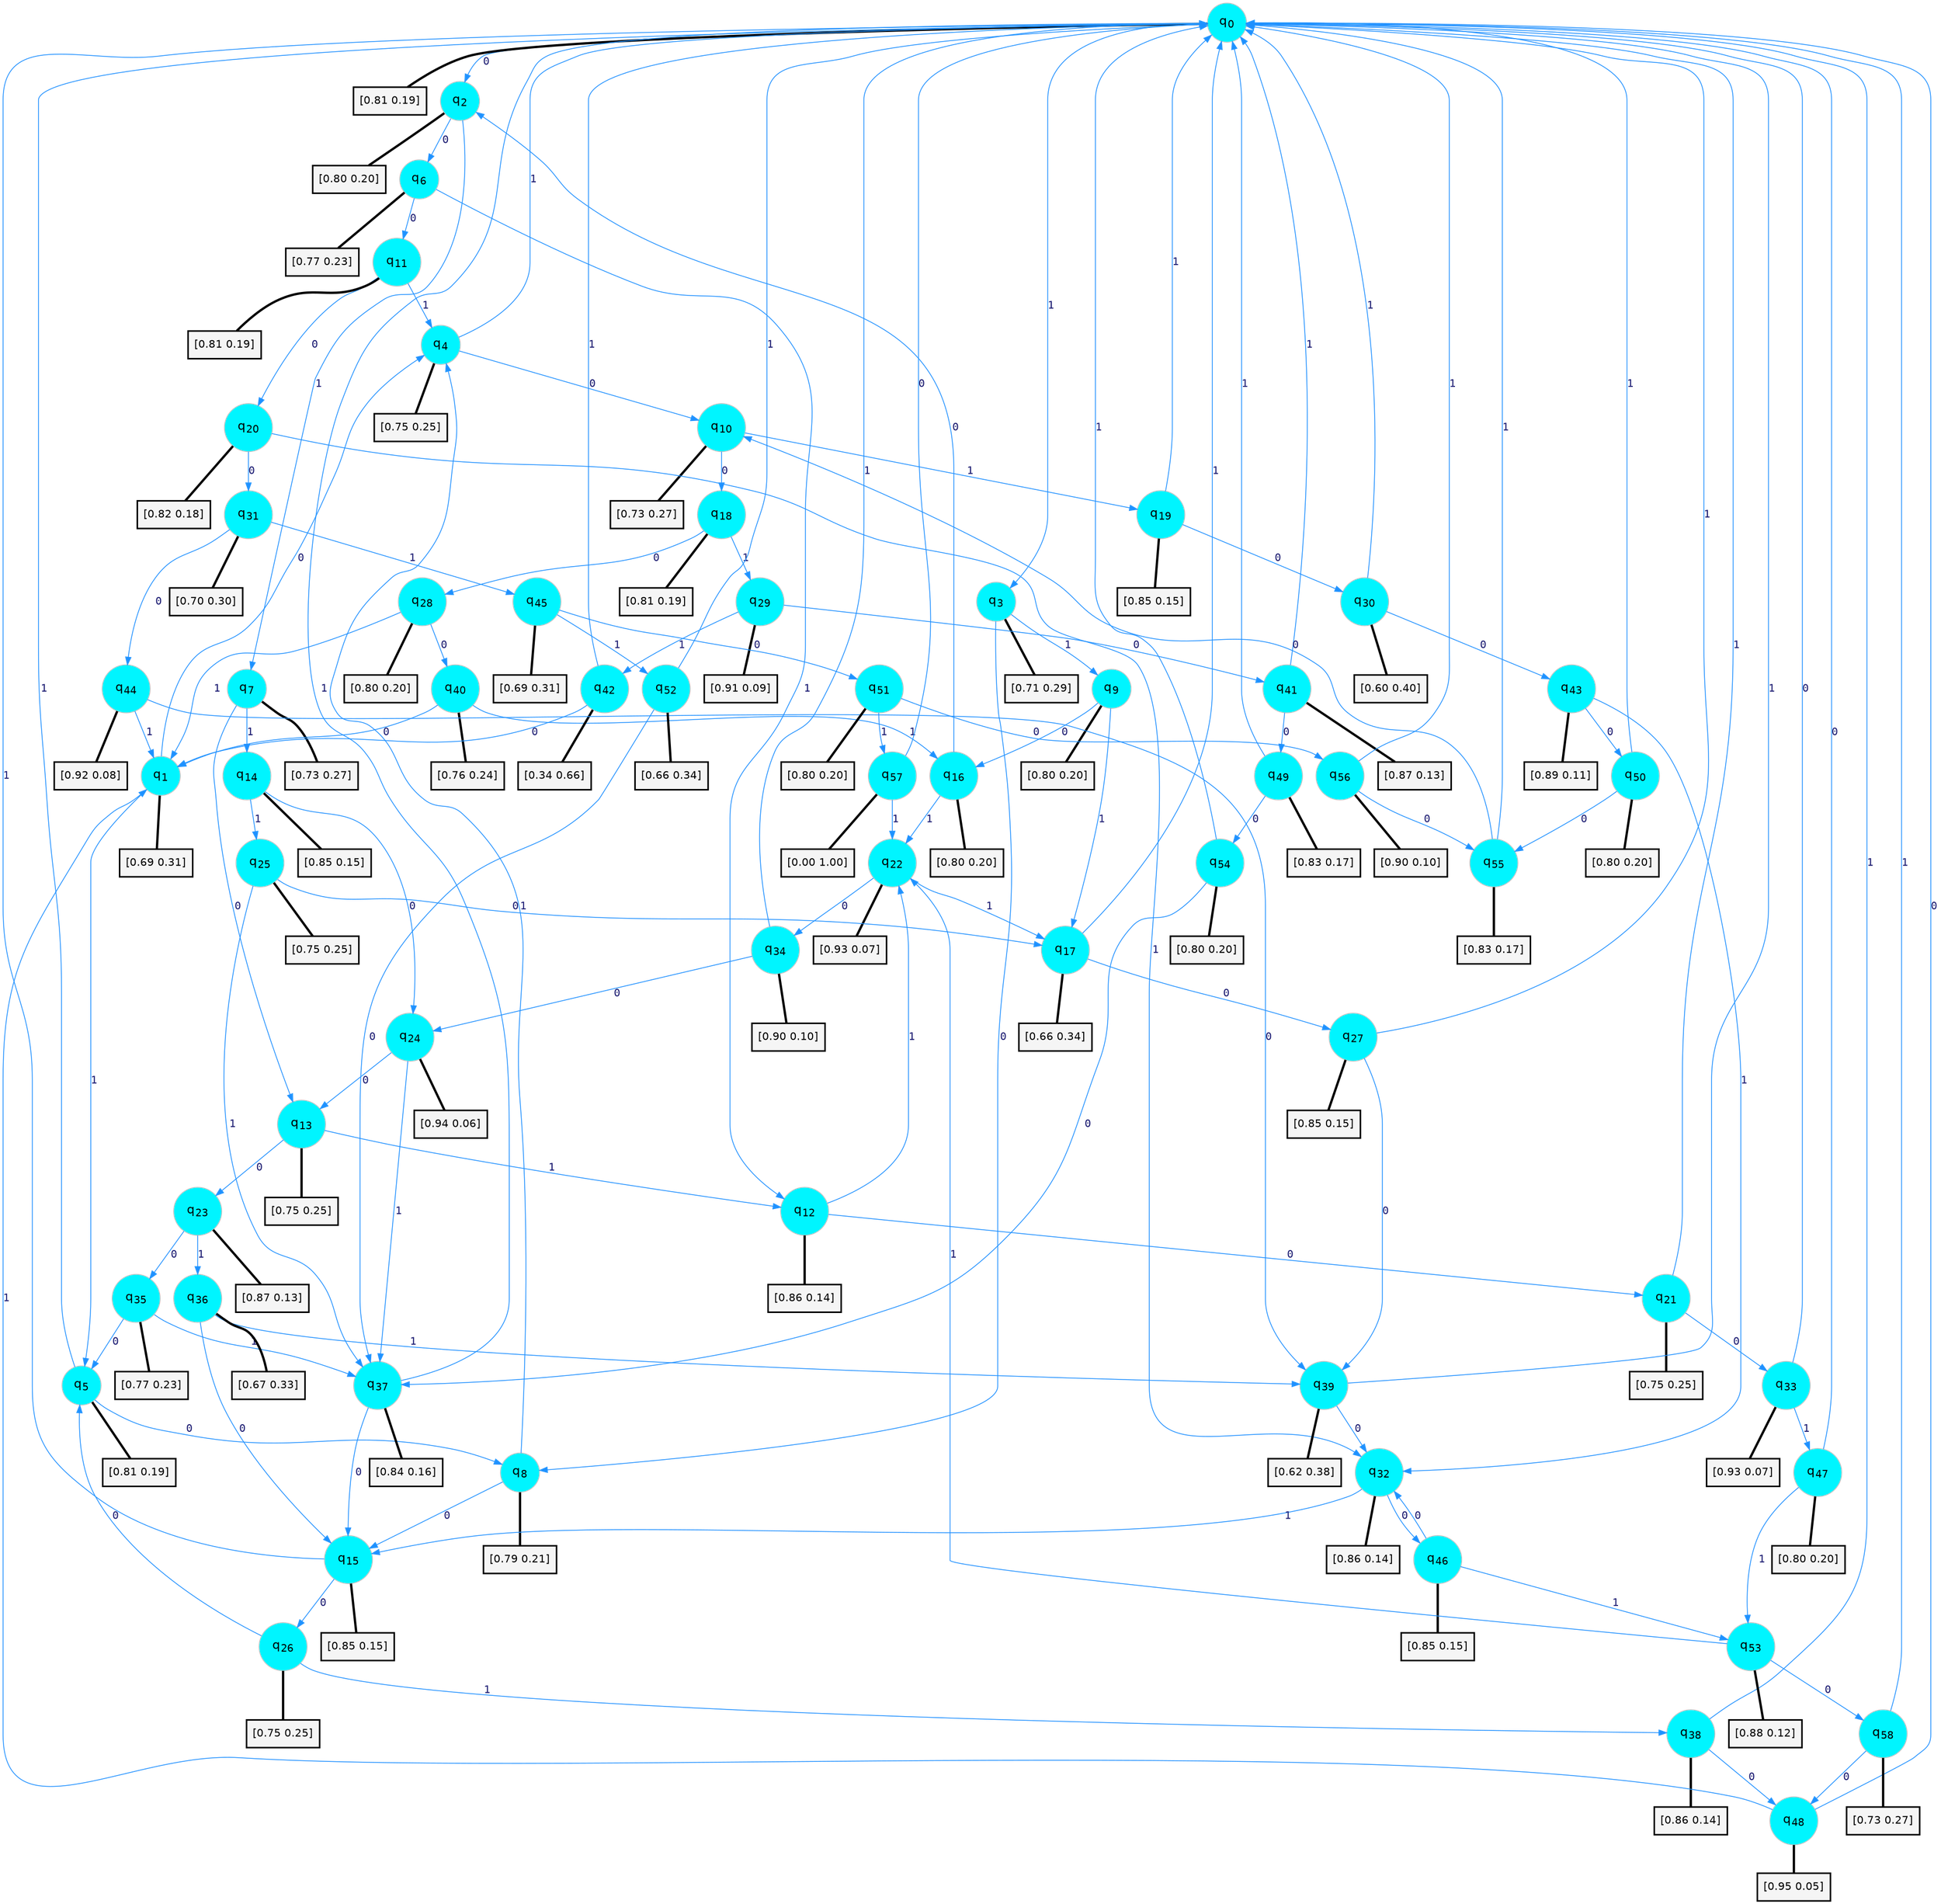 digraph G {
graph [
bgcolor=transparent, dpi=300, rankdir=TD, size="40,25"];
node [
color=gray, fillcolor=turquoise1, fontcolor=black, fontname=Helvetica, fontsize=16, fontweight=bold, shape=circle, style=filled];
edge [
arrowsize=1, color=dodgerblue1, fontcolor=midnightblue, fontname=courier, fontweight=bold, penwidth=1, style=solid, weight=20];
0[label=<q<SUB>0</SUB>>];
1[label=<q<SUB>1</SUB>>];
2[label=<q<SUB>2</SUB>>];
3[label=<q<SUB>3</SUB>>];
4[label=<q<SUB>4</SUB>>];
5[label=<q<SUB>5</SUB>>];
6[label=<q<SUB>6</SUB>>];
7[label=<q<SUB>7</SUB>>];
8[label=<q<SUB>8</SUB>>];
9[label=<q<SUB>9</SUB>>];
10[label=<q<SUB>10</SUB>>];
11[label=<q<SUB>11</SUB>>];
12[label=<q<SUB>12</SUB>>];
13[label=<q<SUB>13</SUB>>];
14[label=<q<SUB>14</SUB>>];
15[label=<q<SUB>15</SUB>>];
16[label=<q<SUB>16</SUB>>];
17[label=<q<SUB>17</SUB>>];
18[label=<q<SUB>18</SUB>>];
19[label=<q<SUB>19</SUB>>];
20[label=<q<SUB>20</SUB>>];
21[label=<q<SUB>21</SUB>>];
22[label=<q<SUB>22</SUB>>];
23[label=<q<SUB>23</SUB>>];
24[label=<q<SUB>24</SUB>>];
25[label=<q<SUB>25</SUB>>];
26[label=<q<SUB>26</SUB>>];
27[label=<q<SUB>27</SUB>>];
28[label=<q<SUB>28</SUB>>];
29[label=<q<SUB>29</SUB>>];
30[label=<q<SUB>30</SUB>>];
31[label=<q<SUB>31</SUB>>];
32[label=<q<SUB>32</SUB>>];
33[label=<q<SUB>33</SUB>>];
34[label=<q<SUB>34</SUB>>];
35[label=<q<SUB>35</SUB>>];
36[label=<q<SUB>36</SUB>>];
37[label=<q<SUB>37</SUB>>];
38[label=<q<SUB>38</SUB>>];
39[label=<q<SUB>39</SUB>>];
40[label=<q<SUB>40</SUB>>];
41[label=<q<SUB>41</SUB>>];
42[label=<q<SUB>42</SUB>>];
43[label=<q<SUB>43</SUB>>];
44[label=<q<SUB>44</SUB>>];
45[label=<q<SUB>45</SUB>>];
46[label=<q<SUB>46</SUB>>];
47[label=<q<SUB>47</SUB>>];
48[label=<q<SUB>48</SUB>>];
49[label=<q<SUB>49</SUB>>];
50[label=<q<SUB>50</SUB>>];
51[label=<q<SUB>51</SUB>>];
52[label=<q<SUB>52</SUB>>];
53[label=<q<SUB>53</SUB>>];
54[label=<q<SUB>54</SUB>>];
55[label=<q<SUB>55</SUB>>];
56[label=<q<SUB>56</SUB>>];
57[label=<q<SUB>57</SUB>>];
58[label=<q<SUB>58</SUB>>];
59[label="[0.81 0.19]", shape=box,fontcolor=black, fontname=Helvetica, fontsize=14, penwidth=2, fillcolor=whitesmoke,color=black];
60[label="[0.69 0.31]", shape=box,fontcolor=black, fontname=Helvetica, fontsize=14, penwidth=2, fillcolor=whitesmoke,color=black];
61[label="[0.80 0.20]", shape=box,fontcolor=black, fontname=Helvetica, fontsize=14, penwidth=2, fillcolor=whitesmoke,color=black];
62[label="[0.71 0.29]", shape=box,fontcolor=black, fontname=Helvetica, fontsize=14, penwidth=2, fillcolor=whitesmoke,color=black];
63[label="[0.75 0.25]", shape=box,fontcolor=black, fontname=Helvetica, fontsize=14, penwidth=2, fillcolor=whitesmoke,color=black];
64[label="[0.81 0.19]", shape=box,fontcolor=black, fontname=Helvetica, fontsize=14, penwidth=2, fillcolor=whitesmoke,color=black];
65[label="[0.77 0.23]", shape=box,fontcolor=black, fontname=Helvetica, fontsize=14, penwidth=2, fillcolor=whitesmoke,color=black];
66[label="[0.73 0.27]", shape=box,fontcolor=black, fontname=Helvetica, fontsize=14, penwidth=2, fillcolor=whitesmoke,color=black];
67[label="[0.79 0.21]", shape=box,fontcolor=black, fontname=Helvetica, fontsize=14, penwidth=2, fillcolor=whitesmoke,color=black];
68[label="[0.80 0.20]", shape=box,fontcolor=black, fontname=Helvetica, fontsize=14, penwidth=2, fillcolor=whitesmoke,color=black];
69[label="[0.73 0.27]", shape=box,fontcolor=black, fontname=Helvetica, fontsize=14, penwidth=2, fillcolor=whitesmoke,color=black];
70[label="[0.81 0.19]", shape=box,fontcolor=black, fontname=Helvetica, fontsize=14, penwidth=2, fillcolor=whitesmoke,color=black];
71[label="[0.86 0.14]", shape=box,fontcolor=black, fontname=Helvetica, fontsize=14, penwidth=2, fillcolor=whitesmoke,color=black];
72[label="[0.75 0.25]", shape=box,fontcolor=black, fontname=Helvetica, fontsize=14, penwidth=2, fillcolor=whitesmoke,color=black];
73[label="[0.85 0.15]", shape=box,fontcolor=black, fontname=Helvetica, fontsize=14, penwidth=2, fillcolor=whitesmoke,color=black];
74[label="[0.85 0.15]", shape=box,fontcolor=black, fontname=Helvetica, fontsize=14, penwidth=2, fillcolor=whitesmoke,color=black];
75[label="[0.80 0.20]", shape=box,fontcolor=black, fontname=Helvetica, fontsize=14, penwidth=2, fillcolor=whitesmoke,color=black];
76[label="[0.66 0.34]", shape=box,fontcolor=black, fontname=Helvetica, fontsize=14, penwidth=2, fillcolor=whitesmoke,color=black];
77[label="[0.81 0.19]", shape=box,fontcolor=black, fontname=Helvetica, fontsize=14, penwidth=2, fillcolor=whitesmoke,color=black];
78[label="[0.85 0.15]", shape=box,fontcolor=black, fontname=Helvetica, fontsize=14, penwidth=2, fillcolor=whitesmoke,color=black];
79[label="[0.82 0.18]", shape=box,fontcolor=black, fontname=Helvetica, fontsize=14, penwidth=2, fillcolor=whitesmoke,color=black];
80[label="[0.75 0.25]", shape=box,fontcolor=black, fontname=Helvetica, fontsize=14, penwidth=2, fillcolor=whitesmoke,color=black];
81[label="[0.93 0.07]", shape=box,fontcolor=black, fontname=Helvetica, fontsize=14, penwidth=2, fillcolor=whitesmoke,color=black];
82[label="[0.87 0.13]", shape=box,fontcolor=black, fontname=Helvetica, fontsize=14, penwidth=2, fillcolor=whitesmoke,color=black];
83[label="[0.94 0.06]", shape=box,fontcolor=black, fontname=Helvetica, fontsize=14, penwidth=2, fillcolor=whitesmoke,color=black];
84[label="[0.75 0.25]", shape=box,fontcolor=black, fontname=Helvetica, fontsize=14, penwidth=2, fillcolor=whitesmoke,color=black];
85[label="[0.75 0.25]", shape=box,fontcolor=black, fontname=Helvetica, fontsize=14, penwidth=2, fillcolor=whitesmoke,color=black];
86[label="[0.85 0.15]", shape=box,fontcolor=black, fontname=Helvetica, fontsize=14, penwidth=2, fillcolor=whitesmoke,color=black];
87[label="[0.80 0.20]", shape=box,fontcolor=black, fontname=Helvetica, fontsize=14, penwidth=2, fillcolor=whitesmoke,color=black];
88[label="[0.91 0.09]", shape=box,fontcolor=black, fontname=Helvetica, fontsize=14, penwidth=2, fillcolor=whitesmoke,color=black];
89[label="[0.60 0.40]", shape=box,fontcolor=black, fontname=Helvetica, fontsize=14, penwidth=2, fillcolor=whitesmoke,color=black];
90[label="[0.70 0.30]", shape=box,fontcolor=black, fontname=Helvetica, fontsize=14, penwidth=2, fillcolor=whitesmoke,color=black];
91[label="[0.86 0.14]", shape=box,fontcolor=black, fontname=Helvetica, fontsize=14, penwidth=2, fillcolor=whitesmoke,color=black];
92[label="[0.93 0.07]", shape=box,fontcolor=black, fontname=Helvetica, fontsize=14, penwidth=2, fillcolor=whitesmoke,color=black];
93[label="[0.90 0.10]", shape=box,fontcolor=black, fontname=Helvetica, fontsize=14, penwidth=2, fillcolor=whitesmoke,color=black];
94[label="[0.77 0.23]", shape=box,fontcolor=black, fontname=Helvetica, fontsize=14, penwidth=2, fillcolor=whitesmoke,color=black];
95[label="[0.67 0.33]", shape=box,fontcolor=black, fontname=Helvetica, fontsize=14, penwidth=2, fillcolor=whitesmoke,color=black];
96[label="[0.84 0.16]", shape=box,fontcolor=black, fontname=Helvetica, fontsize=14, penwidth=2, fillcolor=whitesmoke,color=black];
97[label="[0.86 0.14]", shape=box,fontcolor=black, fontname=Helvetica, fontsize=14, penwidth=2, fillcolor=whitesmoke,color=black];
98[label="[0.62 0.38]", shape=box,fontcolor=black, fontname=Helvetica, fontsize=14, penwidth=2, fillcolor=whitesmoke,color=black];
99[label="[0.76 0.24]", shape=box,fontcolor=black, fontname=Helvetica, fontsize=14, penwidth=2, fillcolor=whitesmoke,color=black];
100[label="[0.87 0.13]", shape=box,fontcolor=black, fontname=Helvetica, fontsize=14, penwidth=2, fillcolor=whitesmoke,color=black];
101[label="[0.34 0.66]", shape=box,fontcolor=black, fontname=Helvetica, fontsize=14, penwidth=2, fillcolor=whitesmoke,color=black];
102[label="[0.89 0.11]", shape=box,fontcolor=black, fontname=Helvetica, fontsize=14, penwidth=2, fillcolor=whitesmoke,color=black];
103[label="[0.92 0.08]", shape=box,fontcolor=black, fontname=Helvetica, fontsize=14, penwidth=2, fillcolor=whitesmoke,color=black];
104[label="[0.69 0.31]", shape=box,fontcolor=black, fontname=Helvetica, fontsize=14, penwidth=2, fillcolor=whitesmoke,color=black];
105[label="[0.85 0.15]", shape=box,fontcolor=black, fontname=Helvetica, fontsize=14, penwidth=2, fillcolor=whitesmoke,color=black];
106[label="[0.80 0.20]", shape=box,fontcolor=black, fontname=Helvetica, fontsize=14, penwidth=2, fillcolor=whitesmoke,color=black];
107[label="[0.95 0.05]", shape=box,fontcolor=black, fontname=Helvetica, fontsize=14, penwidth=2, fillcolor=whitesmoke,color=black];
108[label="[0.83 0.17]", shape=box,fontcolor=black, fontname=Helvetica, fontsize=14, penwidth=2, fillcolor=whitesmoke,color=black];
109[label="[0.80 0.20]", shape=box,fontcolor=black, fontname=Helvetica, fontsize=14, penwidth=2, fillcolor=whitesmoke,color=black];
110[label="[0.80 0.20]", shape=box,fontcolor=black, fontname=Helvetica, fontsize=14, penwidth=2, fillcolor=whitesmoke,color=black];
111[label="[0.66 0.34]", shape=box,fontcolor=black, fontname=Helvetica, fontsize=14, penwidth=2, fillcolor=whitesmoke,color=black];
112[label="[0.88 0.12]", shape=box,fontcolor=black, fontname=Helvetica, fontsize=14, penwidth=2, fillcolor=whitesmoke,color=black];
113[label="[0.80 0.20]", shape=box,fontcolor=black, fontname=Helvetica, fontsize=14, penwidth=2, fillcolor=whitesmoke,color=black];
114[label="[0.83 0.17]", shape=box,fontcolor=black, fontname=Helvetica, fontsize=14, penwidth=2, fillcolor=whitesmoke,color=black];
115[label="[0.90 0.10]", shape=box,fontcolor=black, fontname=Helvetica, fontsize=14, penwidth=2, fillcolor=whitesmoke,color=black];
116[label="[0.00 1.00]", shape=box,fontcolor=black, fontname=Helvetica, fontsize=14, penwidth=2, fillcolor=whitesmoke,color=black];
117[label="[0.73 0.27]", shape=box,fontcolor=black, fontname=Helvetica, fontsize=14, penwidth=2, fillcolor=whitesmoke,color=black];
0->2 [label=0];
0->3 [label=1];
0->59 [arrowhead=none, penwidth=3,color=black];
1->4 [label=0];
1->5 [label=1];
1->60 [arrowhead=none, penwidth=3,color=black];
2->6 [label=0];
2->7 [label=1];
2->61 [arrowhead=none, penwidth=3,color=black];
3->8 [label=0];
3->9 [label=1];
3->62 [arrowhead=none, penwidth=3,color=black];
4->10 [label=0];
4->0 [label=1];
4->63 [arrowhead=none, penwidth=3,color=black];
5->8 [label=0];
5->0 [label=1];
5->64 [arrowhead=none, penwidth=3,color=black];
6->11 [label=0];
6->12 [label=1];
6->65 [arrowhead=none, penwidth=3,color=black];
7->13 [label=0];
7->14 [label=1];
7->66 [arrowhead=none, penwidth=3,color=black];
8->15 [label=0];
8->4 [label=1];
8->67 [arrowhead=none, penwidth=3,color=black];
9->16 [label=0];
9->17 [label=1];
9->68 [arrowhead=none, penwidth=3,color=black];
10->18 [label=0];
10->19 [label=1];
10->69 [arrowhead=none, penwidth=3,color=black];
11->20 [label=0];
11->4 [label=1];
11->70 [arrowhead=none, penwidth=3,color=black];
12->21 [label=0];
12->22 [label=1];
12->71 [arrowhead=none, penwidth=3,color=black];
13->23 [label=0];
13->12 [label=1];
13->72 [arrowhead=none, penwidth=3,color=black];
14->24 [label=0];
14->25 [label=1];
14->73 [arrowhead=none, penwidth=3,color=black];
15->26 [label=0];
15->0 [label=1];
15->74 [arrowhead=none, penwidth=3,color=black];
16->2 [label=0];
16->22 [label=1];
16->75 [arrowhead=none, penwidth=3,color=black];
17->27 [label=0];
17->0 [label=1];
17->76 [arrowhead=none, penwidth=3,color=black];
18->28 [label=0];
18->29 [label=1];
18->77 [arrowhead=none, penwidth=3,color=black];
19->30 [label=0];
19->0 [label=1];
19->78 [arrowhead=none, penwidth=3,color=black];
20->31 [label=0];
20->32 [label=1];
20->79 [arrowhead=none, penwidth=3,color=black];
21->33 [label=0];
21->0 [label=1];
21->80 [arrowhead=none, penwidth=3,color=black];
22->34 [label=0];
22->17 [label=1];
22->81 [arrowhead=none, penwidth=3,color=black];
23->35 [label=0];
23->36 [label=1];
23->82 [arrowhead=none, penwidth=3,color=black];
24->13 [label=0];
24->37 [label=1];
24->83 [arrowhead=none, penwidth=3,color=black];
25->17 [label=0];
25->37 [label=1];
25->84 [arrowhead=none, penwidth=3,color=black];
26->5 [label=0];
26->38 [label=1];
26->85 [arrowhead=none, penwidth=3,color=black];
27->39 [label=0];
27->0 [label=1];
27->86 [arrowhead=none, penwidth=3,color=black];
28->40 [label=0];
28->1 [label=1];
28->87 [arrowhead=none, penwidth=3,color=black];
29->41 [label=0];
29->42 [label=1];
29->88 [arrowhead=none, penwidth=3,color=black];
30->43 [label=0];
30->0 [label=1];
30->89 [arrowhead=none, penwidth=3,color=black];
31->44 [label=0];
31->45 [label=1];
31->90 [arrowhead=none, penwidth=3,color=black];
32->46 [label=0];
32->15 [label=1];
32->91 [arrowhead=none, penwidth=3,color=black];
33->0 [label=0];
33->47 [label=1];
33->92 [arrowhead=none, penwidth=3,color=black];
34->24 [label=0];
34->0 [label=1];
34->93 [arrowhead=none, penwidth=3,color=black];
35->5 [label=0];
35->37 [label=1];
35->94 [arrowhead=none, penwidth=3,color=black];
36->15 [label=0];
36->39 [label=1];
36->95 [arrowhead=none, penwidth=3,color=black];
37->15 [label=0];
37->0 [label=1];
37->96 [arrowhead=none, penwidth=3,color=black];
38->48 [label=0];
38->0 [label=1];
38->97 [arrowhead=none, penwidth=3,color=black];
39->32 [label=0];
39->0 [label=1];
39->98 [arrowhead=none, penwidth=3,color=black];
40->1 [label=0];
40->16 [label=1];
40->99 [arrowhead=none, penwidth=3,color=black];
41->49 [label=0];
41->0 [label=1];
41->100 [arrowhead=none, penwidth=3,color=black];
42->1 [label=0];
42->0 [label=1];
42->101 [arrowhead=none, penwidth=3,color=black];
43->50 [label=0];
43->32 [label=1];
43->102 [arrowhead=none, penwidth=3,color=black];
44->39 [label=0];
44->1 [label=1];
44->103 [arrowhead=none, penwidth=3,color=black];
45->51 [label=0];
45->52 [label=1];
45->104 [arrowhead=none, penwidth=3,color=black];
46->32 [label=0];
46->53 [label=1];
46->105 [arrowhead=none, penwidth=3,color=black];
47->0 [label=0];
47->53 [label=1];
47->106 [arrowhead=none, penwidth=3,color=black];
48->0 [label=0];
48->1 [label=1];
48->107 [arrowhead=none, penwidth=3,color=black];
49->54 [label=0];
49->0 [label=1];
49->108 [arrowhead=none, penwidth=3,color=black];
50->55 [label=0];
50->0 [label=1];
50->109 [arrowhead=none, penwidth=3,color=black];
51->56 [label=0];
51->57 [label=1];
51->110 [arrowhead=none, penwidth=3,color=black];
52->37 [label=0];
52->0 [label=1];
52->111 [arrowhead=none, penwidth=3,color=black];
53->58 [label=0];
53->22 [label=1];
53->112 [arrowhead=none, penwidth=3,color=black];
54->37 [label=0];
54->0 [label=1];
54->113 [arrowhead=none, penwidth=3,color=black];
55->10 [label=0];
55->0 [label=1];
55->114 [arrowhead=none, penwidth=3,color=black];
56->55 [label=0];
56->0 [label=1];
56->115 [arrowhead=none, penwidth=3,color=black];
57->0 [label=0];
57->22 [label=1];
57->116 [arrowhead=none, penwidth=3,color=black];
58->48 [label=0];
58->0 [label=1];
58->117 [arrowhead=none, penwidth=3,color=black];
}
